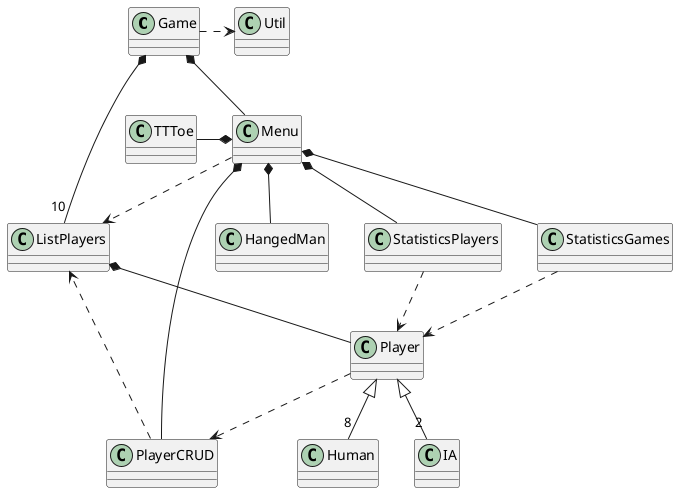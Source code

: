 @startuml
'https://plantuml.com/state-diagram

Class Game
Class Player
Class TTToe
Class HangedMan
Class PlayerCRUD
Class Human
Class IA
Class StatisticsGames
Class StatisticsPlayers
Class Menu
Class Util
Class ListPlayers

Game *-right- "10" ListPlayers
Game *-down- Menu
ListPlayers*--Player
Menu *-down- HangedMan
Menu *-left- TTToe
Menu *-down- StatisticsPlayers
Menu *-down- StatisticsGames
Menu *-right- PlayerCRUD
Menu ..>ListPlayers

Player <|-down-"2" IA
Player <|-down- "8" Human
Player ..>PlayerCRUD
Game .right.>Util
StatisticsPlayers..>Player
StatisticsGames..>Player
PlayerCRUD..>ListPlayers
@enduml